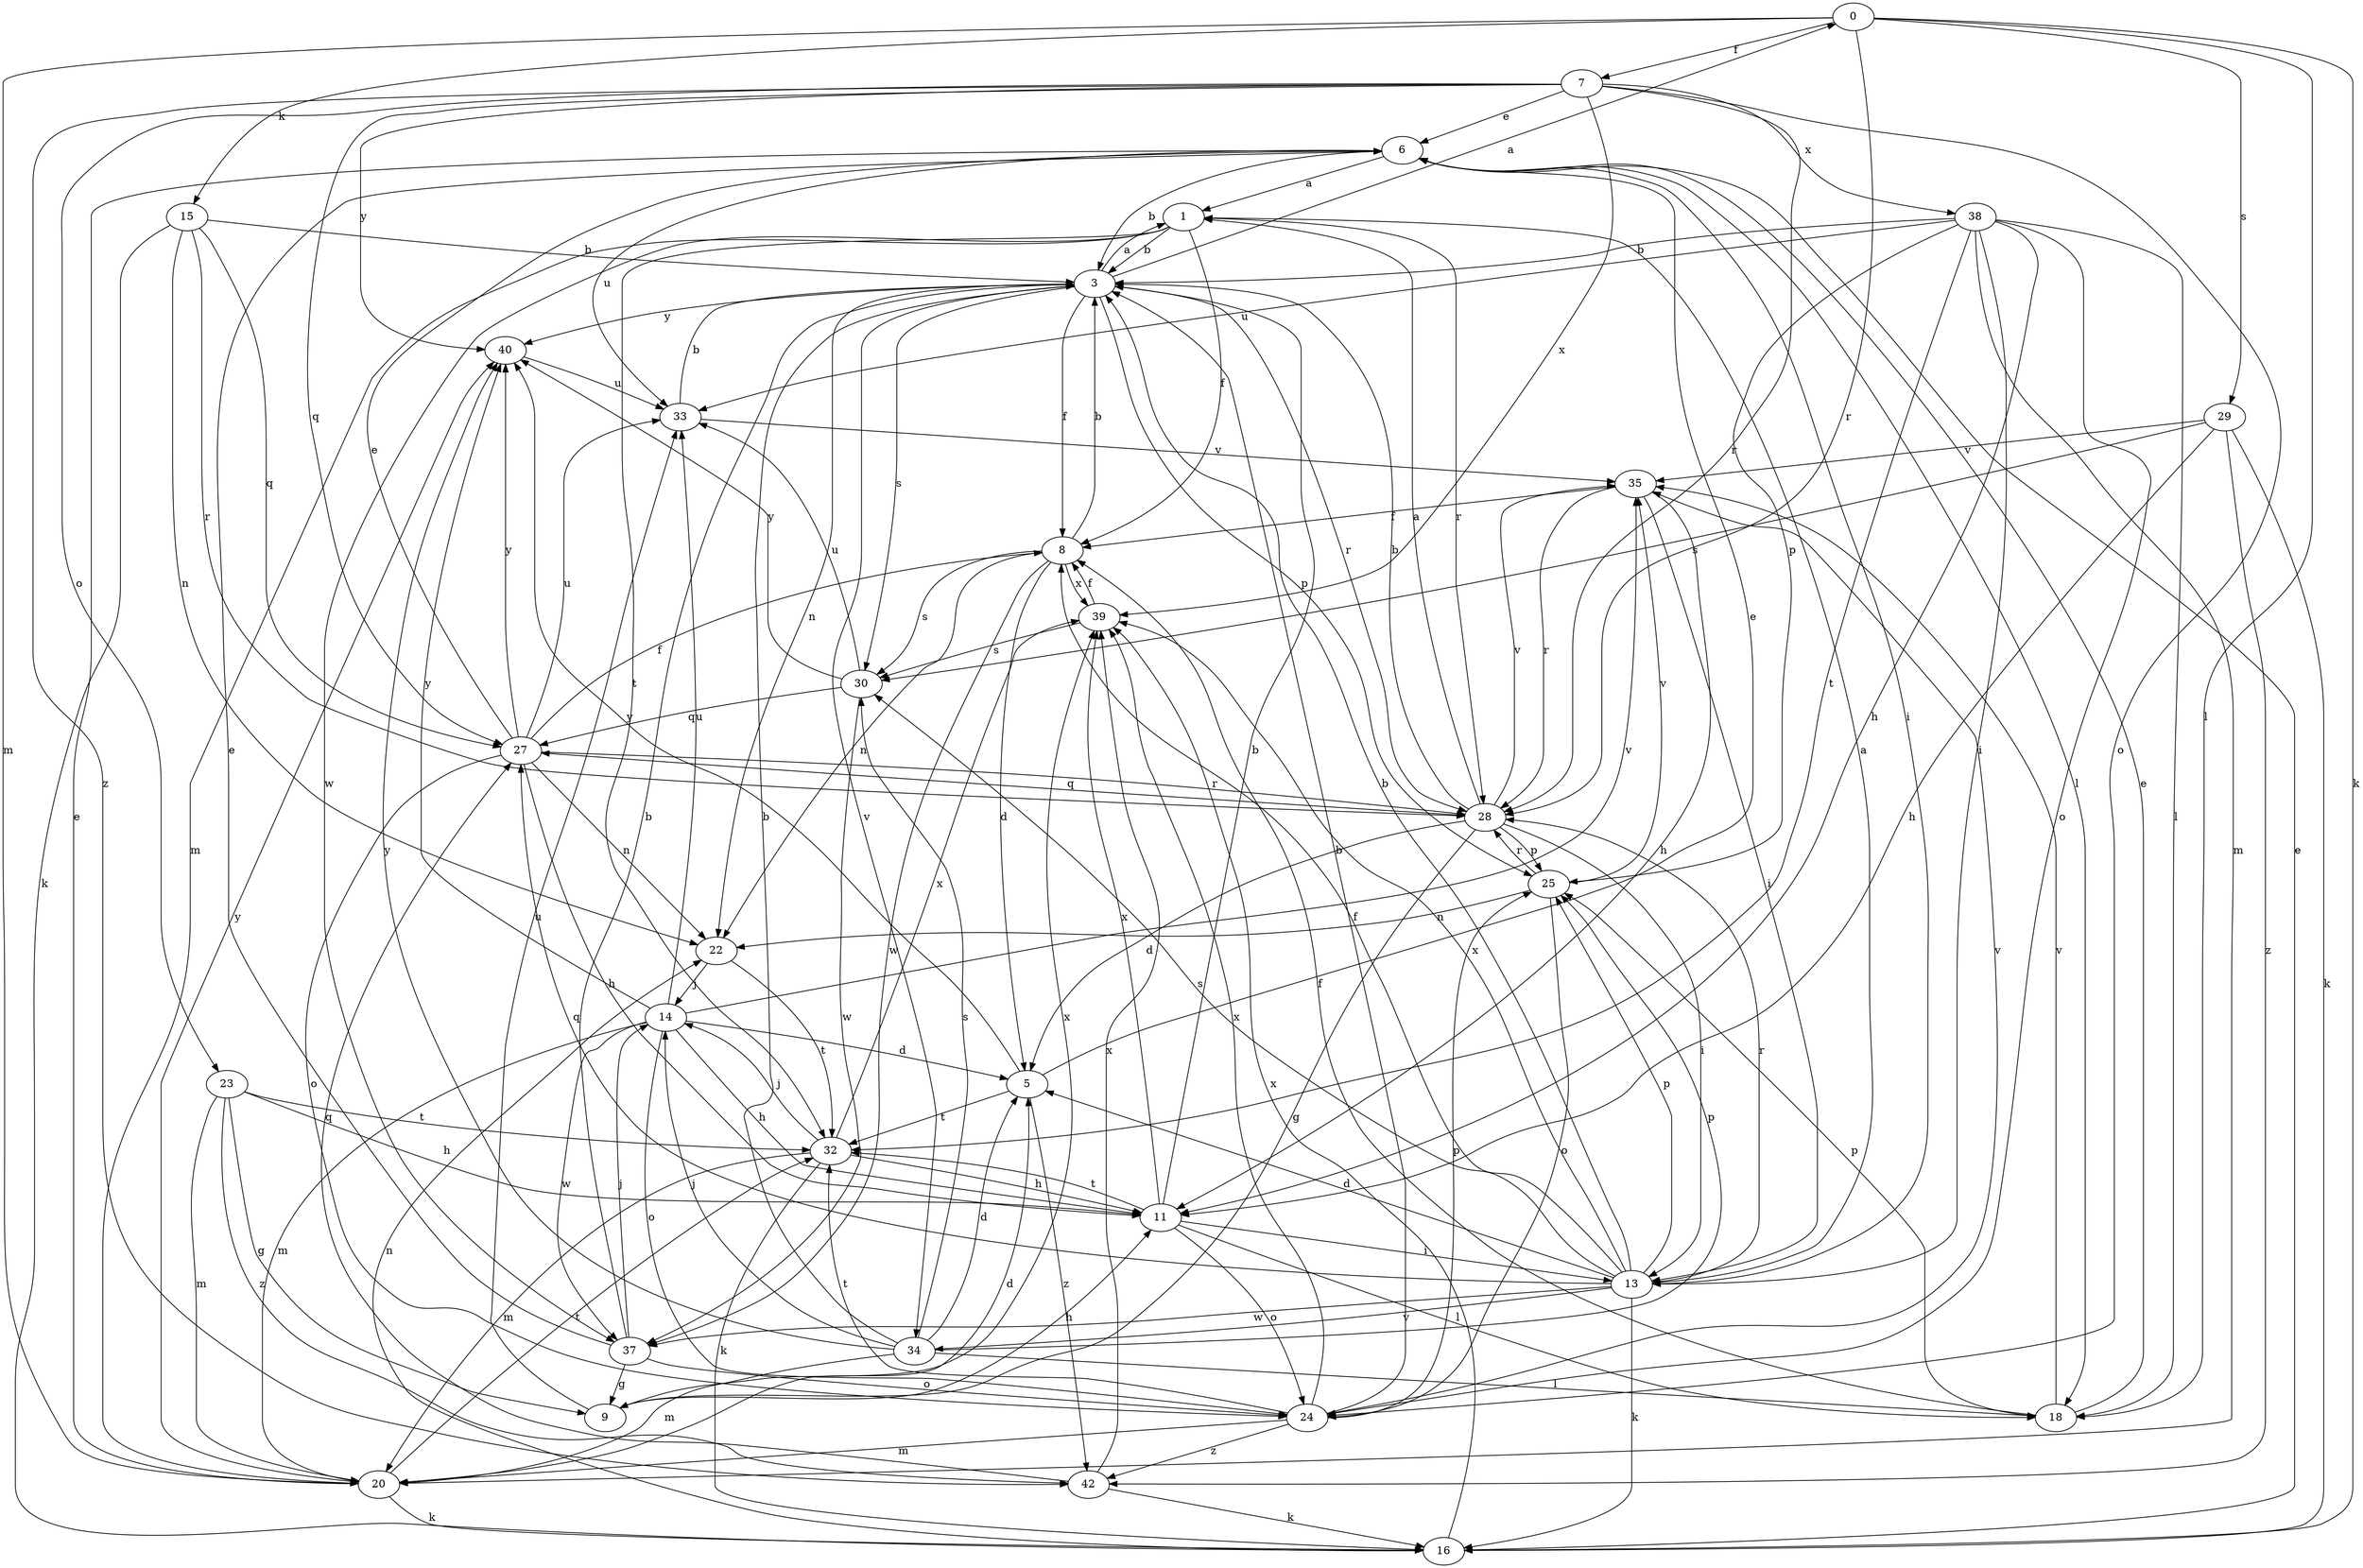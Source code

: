 strict digraph  {
0;
1;
3;
5;
6;
7;
8;
9;
11;
13;
14;
15;
16;
18;
20;
22;
23;
24;
25;
27;
28;
29;
30;
32;
33;
34;
35;
37;
38;
39;
40;
42;
0 -> 7  [label=f];
0 -> 15  [label=k];
0 -> 16  [label=k];
0 -> 18  [label=l];
0 -> 20  [label=m];
0 -> 28  [label=r];
0 -> 29  [label=s];
1 -> 3  [label=b];
1 -> 8  [label=f];
1 -> 20  [label=m];
1 -> 28  [label=r];
1 -> 32  [label=t];
1 -> 37  [label=w];
3 -> 0  [label=a];
3 -> 1  [label=a];
3 -> 8  [label=f];
3 -> 22  [label=n];
3 -> 25  [label=p];
3 -> 28  [label=r];
3 -> 30  [label=s];
3 -> 34  [label=v];
3 -> 40  [label=y];
5 -> 6  [label=e];
5 -> 32  [label=t];
5 -> 40  [label=y];
5 -> 42  [label=z];
6 -> 1  [label=a];
6 -> 3  [label=b];
6 -> 13  [label=i];
6 -> 18  [label=l];
6 -> 33  [label=u];
7 -> 6  [label=e];
7 -> 23  [label=o];
7 -> 24  [label=o];
7 -> 27  [label=q];
7 -> 28  [label=r];
7 -> 38  [label=x];
7 -> 39  [label=x];
7 -> 40  [label=y];
7 -> 42  [label=z];
8 -> 3  [label=b];
8 -> 5  [label=d];
8 -> 22  [label=n];
8 -> 30  [label=s];
8 -> 37  [label=w];
8 -> 39  [label=x];
9 -> 11  [label=h];
9 -> 33  [label=u];
9 -> 39  [label=x];
11 -> 3  [label=b];
11 -> 13  [label=i];
11 -> 18  [label=l];
11 -> 24  [label=o];
11 -> 32  [label=t];
11 -> 39  [label=x];
13 -> 1  [label=a];
13 -> 3  [label=b];
13 -> 5  [label=d];
13 -> 8  [label=f];
13 -> 16  [label=k];
13 -> 25  [label=p];
13 -> 27  [label=q];
13 -> 28  [label=r];
13 -> 30  [label=s];
13 -> 34  [label=v];
13 -> 37  [label=w];
13 -> 39  [label=x];
14 -> 5  [label=d];
14 -> 11  [label=h];
14 -> 20  [label=m];
14 -> 24  [label=o];
14 -> 33  [label=u];
14 -> 35  [label=v];
14 -> 37  [label=w];
14 -> 40  [label=y];
15 -> 3  [label=b];
15 -> 16  [label=k];
15 -> 22  [label=n];
15 -> 27  [label=q];
15 -> 28  [label=r];
16 -> 6  [label=e];
16 -> 22  [label=n];
16 -> 39  [label=x];
18 -> 6  [label=e];
18 -> 8  [label=f];
18 -> 25  [label=p];
18 -> 35  [label=v];
20 -> 5  [label=d];
20 -> 6  [label=e];
20 -> 16  [label=k];
20 -> 32  [label=t];
20 -> 40  [label=y];
22 -> 14  [label=j];
22 -> 32  [label=t];
23 -> 9  [label=g];
23 -> 11  [label=h];
23 -> 20  [label=m];
23 -> 32  [label=t];
23 -> 42  [label=z];
24 -> 3  [label=b];
24 -> 20  [label=m];
24 -> 25  [label=p];
24 -> 32  [label=t];
24 -> 35  [label=v];
24 -> 39  [label=x];
24 -> 42  [label=z];
25 -> 22  [label=n];
25 -> 24  [label=o];
25 -> 28  [label=r];
25 -> 35  [label=v];
27 -> 6  [label=e];
27 -> 8  [label=f];
27 -> 11  [label=h];
27 -> 22  [label=n];
27 -> 24  [label=o];
27 -> 28  [label=r];
27 -> 33  [label=u];
27 -> 40  [label=y];
28 -> 1  [label=a];
28 -> 3  [label=b];
28 -> 5  [label=d];
28 -> 9  [label=g];
28 -> 13  [label=i];
28 -> 25  [label=p];
28 -> 27  [label=q];
28 -> 35  [label=v];
29 -> 11  [label=h];
29 -> 16  [label=k];
29 -> 30  [label=s];
29 -> 35  [label=v];
29 -> 42  [label=z];
30 -> 27  [label=q];
30 -> 33  [label=u];
30 -> 37  [label=w];
30 -> 40  [label=y];
32 -> 11  [label=h];
32 -> 14  [label=j];
32 -> 16  [label=k];
32 -> 20  [label=m];
32 -> 39  [label=x];
33 -> 3  [label=b];
33 -> 35  [label=v];
34 -> 3  [label=b];
34 -> 5  [label=d];
34 -> 14  [label=j];
34 -> 18  [label=l];
34 -> 20  [label=m];
34 -> 25  [label=p];
34 -> 30  [label=s];
34 -> 40  [label=y];
35 -> 8  [label=f];
35 -> 11  [label=h];
35 -> 13  [label=i];
35 -> 28  [label=r];
37 -> 3  [label=b];
37 -> 6  [label=e];
37 -> 9  [label=g];
37 -> 14  [label=j];
37 -> 24  [label=o];
38 -> 3  [label=b];
38 -> 11  [label=h];
38 -> 13  [label=i];
38 -> 18  [label=l];
38 -> 20  [label=m];
38 -> 24  [label=o];
38 -> 25  [label=p];
38 -> 32  [label=t];
38 -> 33  [label=u];
39 -> 8  [label=f];
39 -> 30  [label=s];
40 -> 33  [label=u];
42 -> 16  [label=k];
42 -> 27  [label=q];
42 -> 39  [label=x];
}
